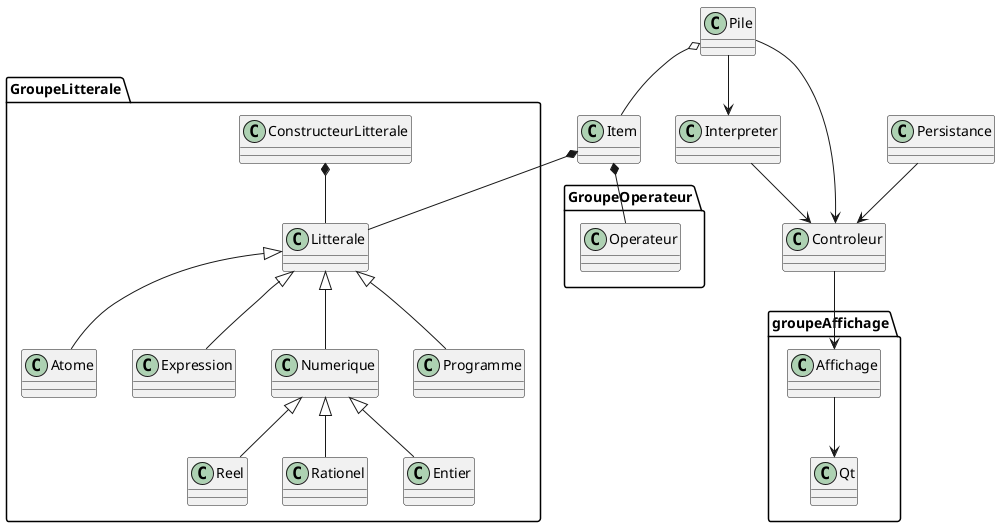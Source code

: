 @startuml

package "GroupeLitterale" {

    Class Litterale{

    }

    Class ConstructeurLitterale{

    }

    Class Atome{

    }

    Class Expression{

    }

    Class Numerique{

    }

    Class Reel{

    }

    Class Rationel{

    }

    Class Entier{

    }

    Class Programme{

    }

}


Class Item{

}

package "GroupeOperateur" {

    Class Operateur{

    }

}

Class Pile{

}

Class Interpreter{

}

Class Controleur{

}

Class Persistance{

}

package "groupeAffichage" {

    Class Affichage{

    }

    Class Qt {

    }

}

Litterale <|-- Programme
Litterale <|-- Numerique
Litterale <|-- Expression
Litterale <|-- Atome
Numerique <|-- Reel
Numerique <|-- Rationel
Numerique <|-- Entier


ConstructeurLitterale *-- Litterale
Item *-- Operateur
Item *-- Litterale
Pile o-- Item
Pile --> Interpreter
Interpreter --> Controleur
Pile --> Controleur
Persistance --> Controleur
Controleur --> Affichage
Affichage --> Qt

@enduml
